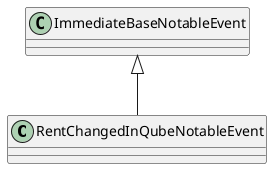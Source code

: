 @startuml
class RentChangedInQubeNotableEvent {
}
ImmediateBaseNotableEvent <|-- RentChangedInQubeNotableEvent
@enduml

